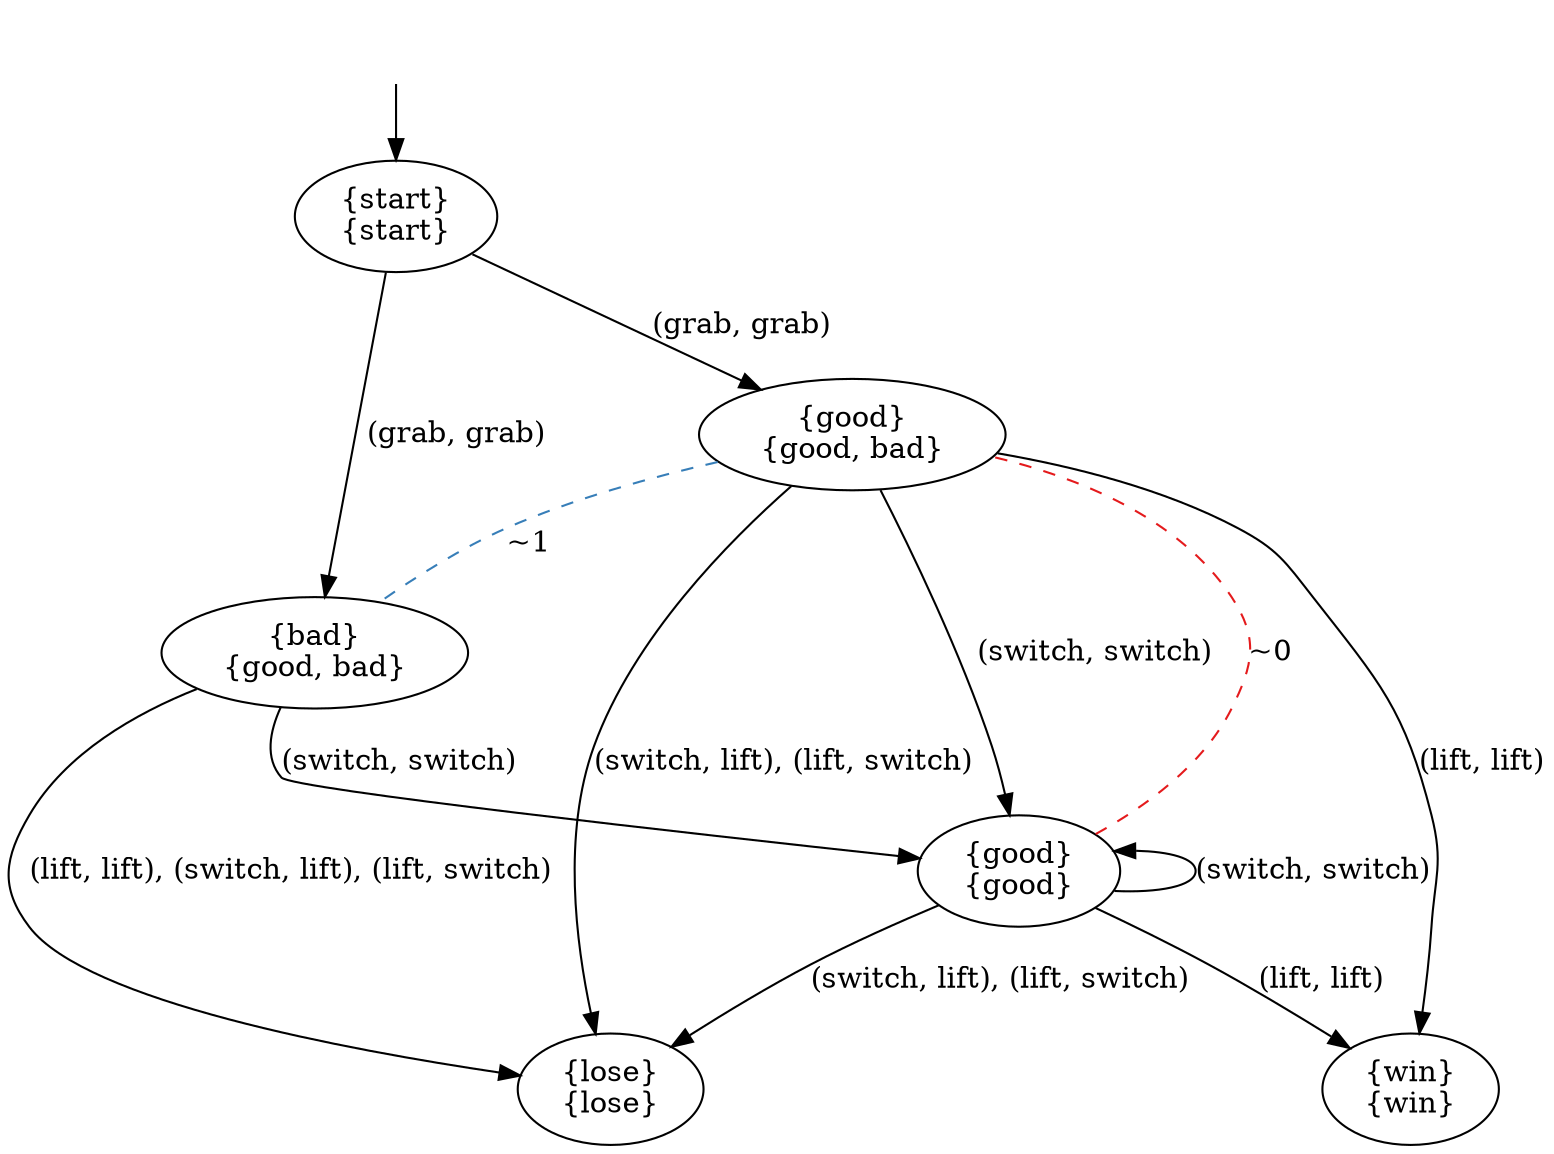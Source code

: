 digraph  {
concentrate=False;
nodesep=0.5;
ranksep=0.5;
splines=True;
2134352437552 [label="{start}\n{start}"];
2134352416048 [label="{good}\n{good, bad}"];
2134352416336 [label="{bad}\n{good, bad}"];
2134352416624 [label="{win}\n{win}"];
2134352468624 [label="{lose}\n{lose}"];
2134352469008 [label="{good}\n{good}"];
hidden [label="", shape=none];
2134352437552 -> 2134352416048  [action="('grab', 'grab')", key="('grab', 'grab')", label="(grab, grab)"];
2134352437552 -> 2134352416336  [action="('grab', 'grab')", key="('grab', 'grab')", label="(grab, grab)"];
2134352416048 -> 2134352416624  [action="('lift', 'lift')", key="('lift', 'lift')", label="(lift, lift)"];
2134352416048 -> 2134352469008  [action="('switch', 'switch')", key="('switch', 'switch')", label="(switch, switch)"];
2134352416048 -> 2134352468624  [action="(('switch', 'lift'), ('lift', 'switch'))", key="(('switch', 'lift'), ('lift', 'switch'))", label="(switch, lift), (lift, switch)"];
2134352416048 -> 2134352416336  [arrowhead=none, color=2, colorscheme=set19, constraint=True, key=0, label="~1", style=dashed];
2134352416336 -> 2134352469008  [action="('switch', 'switch')", key="('switch', 'switch')", label="(switch, switch)"];
2134352416336 -> 2134352468624  [action="(('lift', 'lift'), ('switch', 'lift'), ('lift', 'switch'))", key="(('lift', 'lift'), ('switch', 'lift'), ('lift', 'switch'))", label="(lift, lift), (switch, lift), (lift, switch)"];
2134352469008 -> 2134352416624  [action="('lift', 'lift')", key="('lift', 'lift')", label="(lift, lift)"];
2134352469008 -> 2134352469008  [action="('switch', 'switch')", dir=back, key="('switch', 'switch')", label="(switch, switch)"];
2134352469008 -> 2134352468624  [action="(('switch', 'lift'), ('lift', 'switch'))", key="(('switch', 'lift'), ('lift', 'switch'))", label="(switch, lift), (lift, switch)"];
2134352469008 -> 2134352416048  [arrowhead=none, color=1, colorscheme=set19, constraint=True, key=0, label="~0", style=dashed];
hidden -> 2134352437552  [key=0];
}

